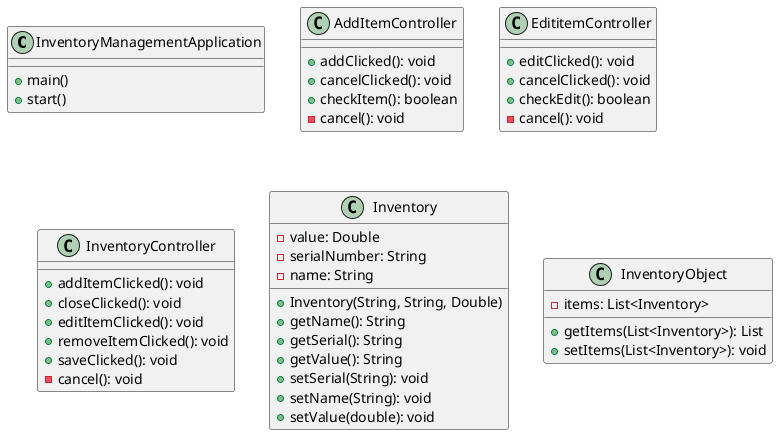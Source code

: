 @startuml
class InventoryManagementApplication{
+main()
+start()
}
class AddItemController{
+ addClicked(): void
+ cancelClicked(): void
+ checkItem(): boolean
- cancel(): void
}
class EdititemController{
+ editClicked(): void
+ cancelClicked(): void
+ checkEdit(): boolean
- cancel(): void
}
class InventoryController{
+ addItemClicked(): void
+ closeClicked(): void
+ editItemClicked(): void
+ removeItemClicked(): void
+ saveClicked(): void
- cancel(): void
}
class Inventory{
 - value: Double
 - serialNumber: String
 - name: String
 + Inventory(String, String, Double)
+ getName(): String
+ getSerial(): String
+ getValue(): String
+ setSerial(String): void
+ setName(String): void
+ setValue(double): void
}
class InventoryObject{
- items: List<Inventory>
+ getItems(List<Inventory>): List
+ setItems(List<Inventory>): void
}
@enduml

